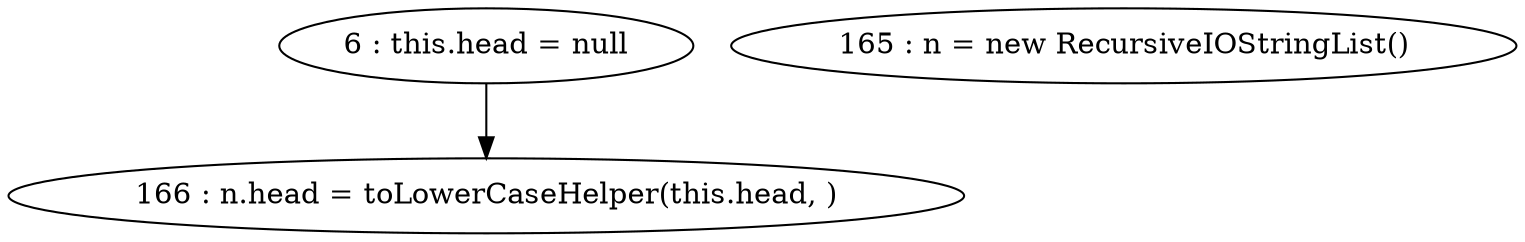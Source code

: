 digraph G {
"6 : this.head = null"
"6 : this.head = null" -> "166 : n.head = toLowerCaseHelper(this.head, )"
"165 : n = new RecursiveIOStringList()"
"166 : n.head = toLowerCaseHelper(this.head, )"
}